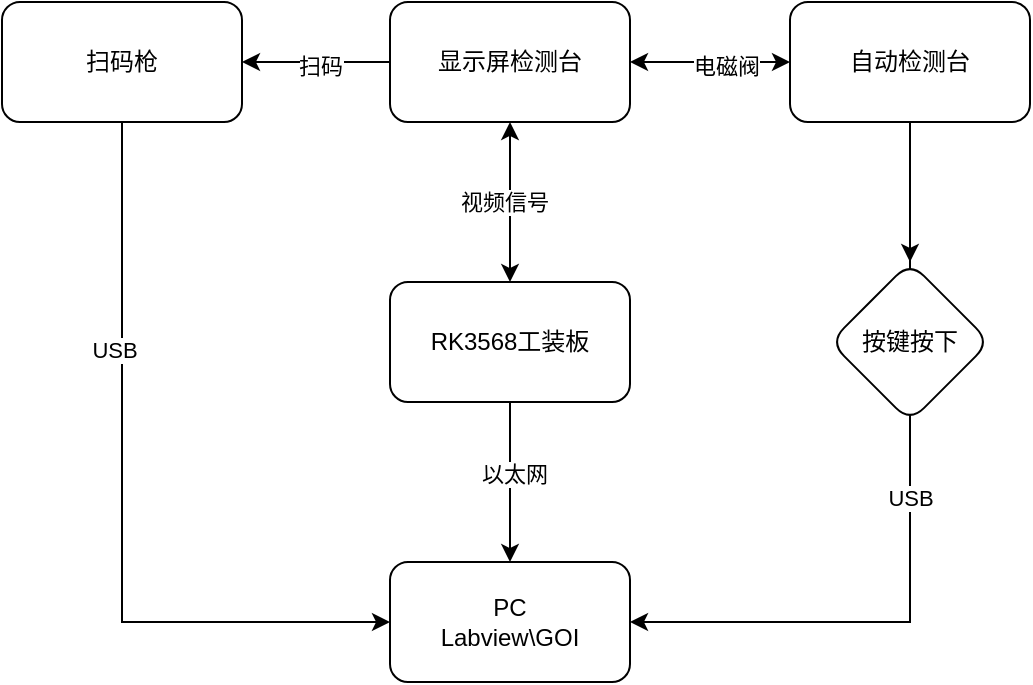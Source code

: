 <mxfile version="24.7.12">
  <diagram id="C5RBs43oDa-KdzZeNtuy" name="Page-1">
    <mxGraphModel dx="1554" dy="855" grid="1" gridSize="10" guides="1" tooltips="1" connect="1" arrows="1" fold="1" page="1" pageScale="1" pageWidth="827" pageHeight="1169" math="0" shadow="0">
      <root>
        <mxCell id="WIyWlLk6GJQsqaUBKTNV-0" />
        <mxCell id="WIyWlLk6GJQsqaUBKTNV-1" parent="WIyWlLk6GJQsqaUBKTNV-0" />
        <mxCell id="_CQTEebbkpNrZHb61_R--0" value="显示屏检测台" style="rounded=1;whiteSpace=wrap;html=1;" vertex="1" parent="WIyWlLk6GJQsqaUBKTNV-1">
          <mxGeometry x="284" y="180" width="120" height="60" as="geometry" />
        </mxCell>
        <mxCell id="_CQTEebbkpNrZHb61_R--9" value="" style="edgeStyle=orthogonalEdgeStyle;rounded=0;orthogonalLoop=1;jettySize=auto;html=1;" edge="1" parent="WIyWlLk6GJQsqaUBKTNV-1" source="_CQTEebbkpNrZHb61_R--4" target="_CQTEebbkpNrZHb61_R--8">
          <mxGeometry relative="1" as="geometry" />
        </mxCell>
        <mxCell id="_CQTEebbkpNrZHb61_R--10" value="以太网" style="edgeLabel;html=1;align=center;verticalAlign=middle;resizable=0;points=[];" vertex="1" connectable="0" parent="_CQTEebbkpNrZHb61_R--9">
          <mxGeometry x="-0.11" y="2" relative="1" as="geometry">
            <mxPoint as="offset" />
          </mxGeometry>
        </mxCell>
        <mxCell id="_CQTEebbkpNrZHb61_R--4" value="RK3568工装板" style="rounded=1;whiteSpace=wrap;html=1;" vertex="1" parent="WIyWlLk6GJQsqaUBKTNV-1">
          <mxGeometry x="284" y="320" width="120" height="60" as="geometry" />
        </mxCell>
        <mxCell id="_CQTEebbkpNrZHb61_R--11" style="edgeStyle=orthogonalEdgeStyle;rounded=0;orthogonalLoop=1;jettySize=auto;html=1;entryX=1;entryY=0.5;entryDx=0;entryDy=0;" edge="1" parent="WIyWlLk6GJQsqaUBKTNV-1" source="_CQTEebbkpNrZHb61_R--6" target="_CQTEebbkpNrZHb61_R--8">
          <mxGeometry relative="1" as="geometry">
            <Array as="points">
              <mxPoint x="544" y="490" />
            </Array>
          </mxGeometry>
        </mxCell>
        <mxCell id="_CQTEebbkpNrZHb61_R--12" value="USB" style="edgeLabel;html=1;align=center;verticalAlign=middle;resizable=0;points=[];" vertex="1" connectable="0" parent="_CQTEebbkpNrZHb61_R--11">
          <mxGeometry x="-0.51" y="2" relative="1" as="geometry">
            <mxPoint as="offset" />
          </mxGeometry>
        </mxCell>
        <mxCell id="_CQTEebbkpNrZHb61_R--19" value="USB" style="edgeLabel;html=1;align=center;verticalAlign=middle;resizable=0;points=[];" vertex="1" connectable="0" parent="_CQTEebbkpNrZHb61_R--11">
          <mxGeometry x="-0.038" relative="1" as="geometry">
            <mxPoint as="offset" />
          </mxGeometry>
        </mxCell>
        <mxCell id="_CQTEebbkpNrZHb61_R--18" value="" style="edgeStyle=orthogonalEdgeStyle;rounded=0;orthogonalLoop=1;jettySize=auto;html=1;" edge="1" parent="WIyWlLk6GJQsqaUBKTNV-1" source="_CQTEebbkpNrZHb61_R--6" target="_CQTEebbkpNrZHb61_R--17">
          <mxGeometry relative="1" as="geometry" />
        </mxCell>
        <mxCell id="_CQTEebbkpNrZHb61_R--6" value="自动检测台" style="rounded=1;whiteSpace=wrap;html=1;" vertex="1" parent="WIyWlLk6GJQsqaUBKTNV-1">
          <mxGeometry x="484" y="180" width="120" height="60" as="geometry" />
        </mxCell>
        <mxCell id="_CQTEebbkpNrZHb61_R--8" value="PC&lt;div&gt;Labview\GOI&lt;/div&gt;" style="rounded=1;whiteSpace=wrap;html=1;" vertex="1" parent="WIyWlLk6GJQsqaUBKTNV-1">
          <mxGeometry x="284" y="460" width="120" height="60" as="geometry" />
        </mxCell>
        <mxCell id="_CQTEebbkpNrZHb61_R--13" value="" style="endArrow=classic;startArrow=classic;html=1;rounded=0;entryX=0;entryY=0.5;entryDx=0;entryDy=0;exitX=1;exitY=0.5;exitDx=0;exitDy=0;" edge="1" parent="WIyWlLk6GJQsqaUBKTNV-1" source="_CQTEebbkpNrZHb61_R--0" target="_CQTEebbkpNrZHb61_R--6">
          <mxGeometry width="50" height="50" relative="1" as="geometry">
            <mxPoint x="424" y="160" as="sourcePoint" />
            <mxPoint x="474" y="110" as="targetPoint" />
          </mxGeometry>
        </mxCell>
        <mxCell id="_CQTEebbkpNrZHb61_R--16" value="电磁阀" style="edgeLabel;html=1;align=center;verticalAlign=middle;resizable=0;points=[];" vertex="1" connectable="0" parent="_CQTEebbkpNrZHb61_R--13">
          <mxGeometry x="0.195" y="-2" relative="1" as="geometry">
            <mxPoint as="offset" />
          </mxGeometry>
        </mxCell>
        <mxCell id="_CQTEebbkpNrZHb61_R--14" value="" style="endArrow=classic;startArrow=classic;html=1;rounded=0;exitX=0.5;exitY=0;exitDx=0;exitDy=0;" edge="1" parent="WIyWlLk6GJQsqaUBKTNV-1" source="_CQTEebbkpNrZHb61_R--4">
          <mxGeometry width="50" height="50" relative="1" as="geometry">
            <mxPoint x="294" y="290" as="sourcePoint" />
            <mxPoint x="344" y="240" as="targetPoint" />
          </mxGeometry>
        </mxCell>
        <mxCell id="_CQTEebbkpNrZHb61_R--15" value="视频信号" style="edgeLabel;html=1;align=center;verticalAlign=middle;resizable=0;points=[];" vertex="1" connectable="0" parent="_CQTEebbkpNrZHb61_R--14">
          <mxGeometry x="0.01" y="3" relative="1" as="geometry">
            <mxPoint as="offset" />
          </mxGeometry>
        </mxCell>
        <mxCell id="_CQTEebbkpNrZHb61_R--17" value="按键按下" style="rhombus;whiteSpace=wrap;html=1;rounded=1;" vertex="1" parent="WIyWlLk6GJQsqaUBKTNV-1">
          <mxGeometry x="504" y="310" width="80" height="80" as="geometry" />
        </mxCell>
        <mxCell id="_CQTEebbkpNrZHb61_R--23" style="edgeStyle=orthogonalEdgeStyle;rounded=0;orthogonalLoop=1;jettySize=auto;html=1;entryX=0;entryY=0.5;entryDx=0;entryDy=0;" edge="1" parent="WIyWlLk6GJQsqaUBKTNV-1" source="_CQTEebbkpNrZHb61_R--20" target="_CQTEebbkpNrZHb61_R--8">
          <mxGeometry relative="1" as="geometry">
            <Array as="points">
              <mxPoint x="150" y="490" />
            </Array>
          </mxGeometry>
        </mxCell>
        <mxCell id="_CQTEebbkpNrZHb61_R--24" value="USB" style="edgeLabel;html=1;align=center;verticalAlign=middle;resizable=0;points=[];" vertex="1" connectable="0" parent="_CQTEebbkpNrZHb61_R--23">
          <mxGeometry x="-0.408" y="-4" relative="1" as="geometry">
            <mxPoint as="offset" />
          </mxGeometry>
        </mxCell>
        <mxCell id="_CQTEebbkpNrZHb61_R--20" value="扫码枪" style="rounded=1;whiteSpace=wrap;html=1;" vertex="1" parent="WIyWlLk6GJQsqaUBKTNV-1">
          <mxGeometry x="90" y="180" width="120" height="60" as="geometry" />
        </mxCell>
        <mxCell id="_CQTEebbkpNrZHb61_R--26" value="" style="endArrow=classic;html=1;rounded=0;entryX=1;entryY=0.5;entryDx=0;entryDy=0;exitX=0;exitY=0.5;exitDx=0;exitDy=0;" edge="1" parent="WIyWlLk6GJQsqaUBKTNV-1" source="_CQTEebbkpNrZHb61_R--0" target="_CQTEebbkpNrZHb61_R--20">
          <mxGeometry width="50" height="50" relative="1" as="geometry">
            <mxPoint x="390" y="360" as="sourcePoint" />
            <mxPoint x="440" y="310" as="targetPoint" />
          </mxGeometry>
        </mxCell>
        <mxCell id="_CQTEebbkpNrZHb61_R--27" value="扫码" style="edgeLabel;html=1;align=center;verticalAlign=middle;resizable=0;points=[];" vertex="1" connectable="0" parent="_CQTEebbkpNrZHb61_R--26">
          <mxGeometry x="-0.049" y="2" relative="1" as="geometry">
            <mxPoint as="offset" />
          </mxGeometry>
        </mxCell>
      </root>
    </mxGraphModel>
  </diagram>
</mxfile>
